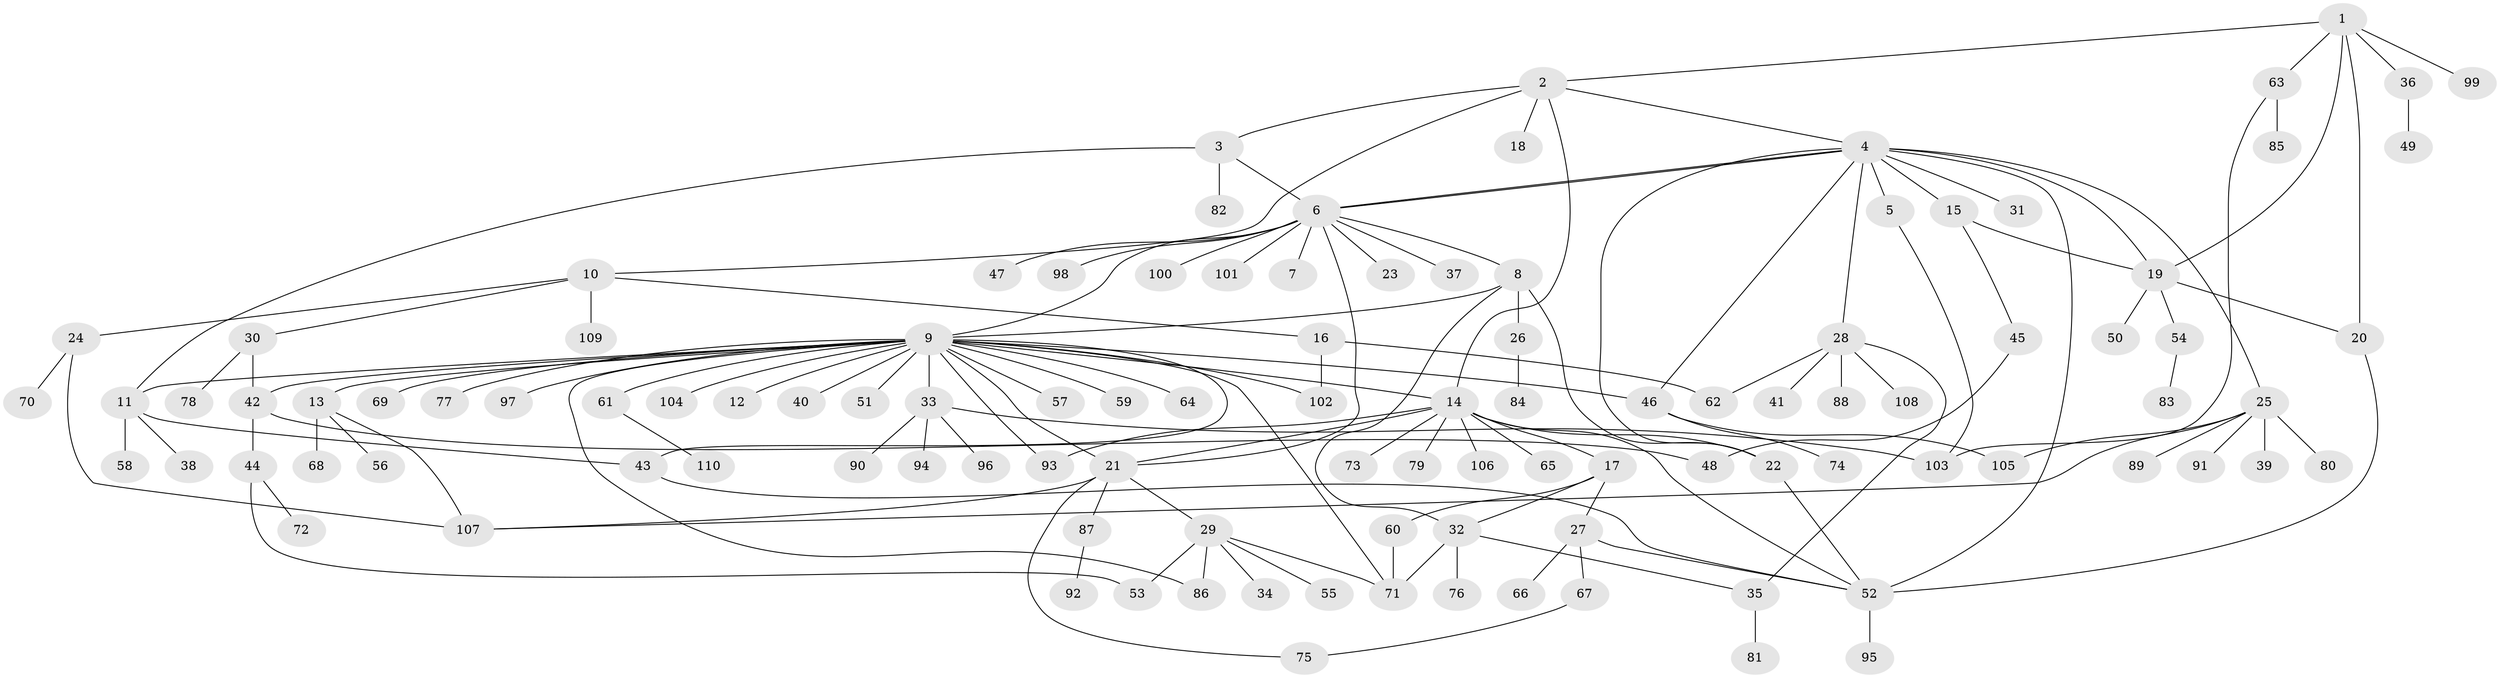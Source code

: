 // Generated by graph-tools (version 1.1) at 2025/01/03/09/25 03:01:38]
// undirected, 110 vertices, 147 edges
graph export_dot {
graph [start="1"]
  node [color=gray90,style=filled];
  1;
  2;
  3;
  4;
  5;
  6;
  7;
  8;
  9;
  10;
  11;
  12;
  13;
  14;
  15;
  16;
  17;
  18;
  19;
  20;
  21;
  22;
  23;
  24;
  25;
  26;
  27;
  28;
  29;
  30;
  31;
  32;
  33;
  34;
  35;
  36;
  37;
  38;
  39;
  40;
  41;
  42;
  43;
  44;
  45;
  46;
  47;
  48;
  49;
  50;
  51;
  52;
  53;
  54;
  55;
  56;
  57;
  58;
  59;
  60;
  61;
  62;
  63;
  64;
  65;
  66;
  67;
  68;
  69;
  70;
  71;
  72;
  73;
  74;
  75;
  76;
  77;
  78;
  79;
  80;
  81;
  82;
  83;
  84;
  85;
  86;
  87;
  88;
  89;
  90;
  91;
  92;
  93;
  94;
  95;
  96;
  97;
  98;
  99;
  100;
  101;
  102;
  103;
  104;
  105;
  106;
  107;
  108;
  109;
  110;
  1 -- 2;
  1 -- 19;
  1 -- 20;
  1 -- 36;
  1 -- 63;
  1 -- 99;
  2 -- 3;
  2 -- 4;
  2 -- 10;
  2 -- 14;
  2 -- 18;
  3 -- 6;
  3 -- 11;
  3 -- 82;
  4 -- 5;
  4 -- 6;
  4 -- 6;
  4 -- 15;
  4 -- 19;
  4 -- 22;
  4 -- 25;
  4 -- 28;
  4 -- 31;
  4 -- 46;
  4 -- 52;
  5 -- 103;
  6 -- 7;
  6 -- 8;
  6 -- 9;
  6 -- 21;
  6 -- 23;
  6 -- 37;
  6 -- 47;
  6 -- 98;
  6 -- 100;
  6 -- 101;
  8 -- 9;
  8 -- 22;
  8 -- 26;
  8 -- 32;
  9 -- 11;
  9 -- 12;
  9 -- 13;
  9 -- 14;
  9 -- 21;
  9 -- 33;
  9 -- 40;
  9 -- 42;
  9 -- 43;
  9 -- 46;
  9 -- 51;
  9 -- 57;
  9 -- 59;
  9 -- 61;
  9 -- 64;
  9 -- 69;
  9 -- 71;
  9 -- 77;
  9 -- 86;
  9 -- 93;
  9 -- 97;
  9 -- 102;
  9 -- 104;
  10 -- 16;
  10 -- 24;
  10 -- 30;
  10 -- 109;
  11 -- 38;
  11 -- 43;
  11 -- 58;
  13 -- 56;
  13 -- 68;
  13 -- 107;
  14 -- 17;
  14 -- 21;
  14 -- 22;
  14 -- 52;
  14 -- 65;
  14 -- 73;
  14 -- 79;
  14 -- 93;
  14 -- 106;
  15 -- 19;
  15 -- 45;
  16 -- 62;
  16 -- 102;
  17 -- 27;
  17 -- 32;
  17 -- 60;
  19 -- 20;
  19 -- 50;
  19 -- 54;
  20 -- 52;
  21 -- 29;
  21 -- 75;
  21 -- 87;
  21 -- 107;
  22 -- 52;
  24 -- 70;
  24 -- 107;
  25 -- 39;
  25 -- 80;
  25 -- 89;
  25 -- 91;
  25 -- 105;
  25 -- 107;
  26 -- 84;
  27 -- 52;
  27 -- 66;
  27 -- 67;
  28 -- 35;
  28 -- 41;
  28 -- 62;
  28 -- 88;
  28 -- 108;
  29 -- 34;
  29 -- 53;
  29 -- 55;
  29 -- 71;
  29 -- 86;
  30 -- 42;
  30 -- 78;
  32 -- 35;
  32 -- 71;
  32 -- 76;
  33 -- 90;
  33 -- 94;
  33 -- 96;
  33 -- 103;
  35 -- 81;
  36 -- 49;
  42 -- 44;
  42 -- 48;
  43 -- 52;
  44 -- 53;
  44 -- 72;
  45 -- 48;
  46 -- 74;
  46 -- 105;
  52 -- 95;
  54 -- 83;
  60 -- 71;
  61 -- 110;
  63 -- 85;
  63 -- 103;
  67 -- 75;
  87 -- 92;
}
